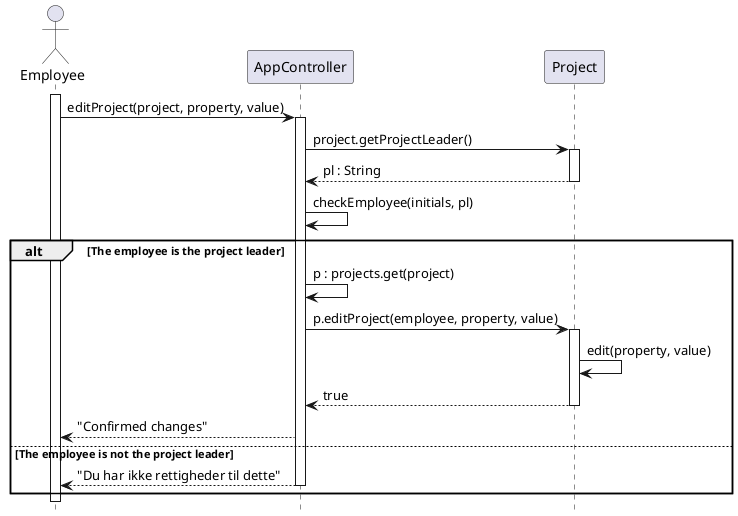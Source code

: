 @startuml seq_project_edit
hide footbox
actor "Employee" as e
participant "AppController" as app
participant "Project" as p
activate e
e -> app : editProject(project, property, value)
activate app
app -> p : project.getProjectLeader()
activate p
p --> app : pl : String
deactivate p
app -> app : checkEmployee(initials, pl)
alt The employee is the project leader
app -> app : p : projects.get(project)
app -> p : p.editProject(employee, property, value)
activate p
p -> p : edit(property, value)
p --> app : true
deactivate p
app --> e : "Confirmed changes"
else The employee is not the project leader
app --> e : "Du har ikke rettigheder til dette"
deactivate app
end

hide footbox
@enduml